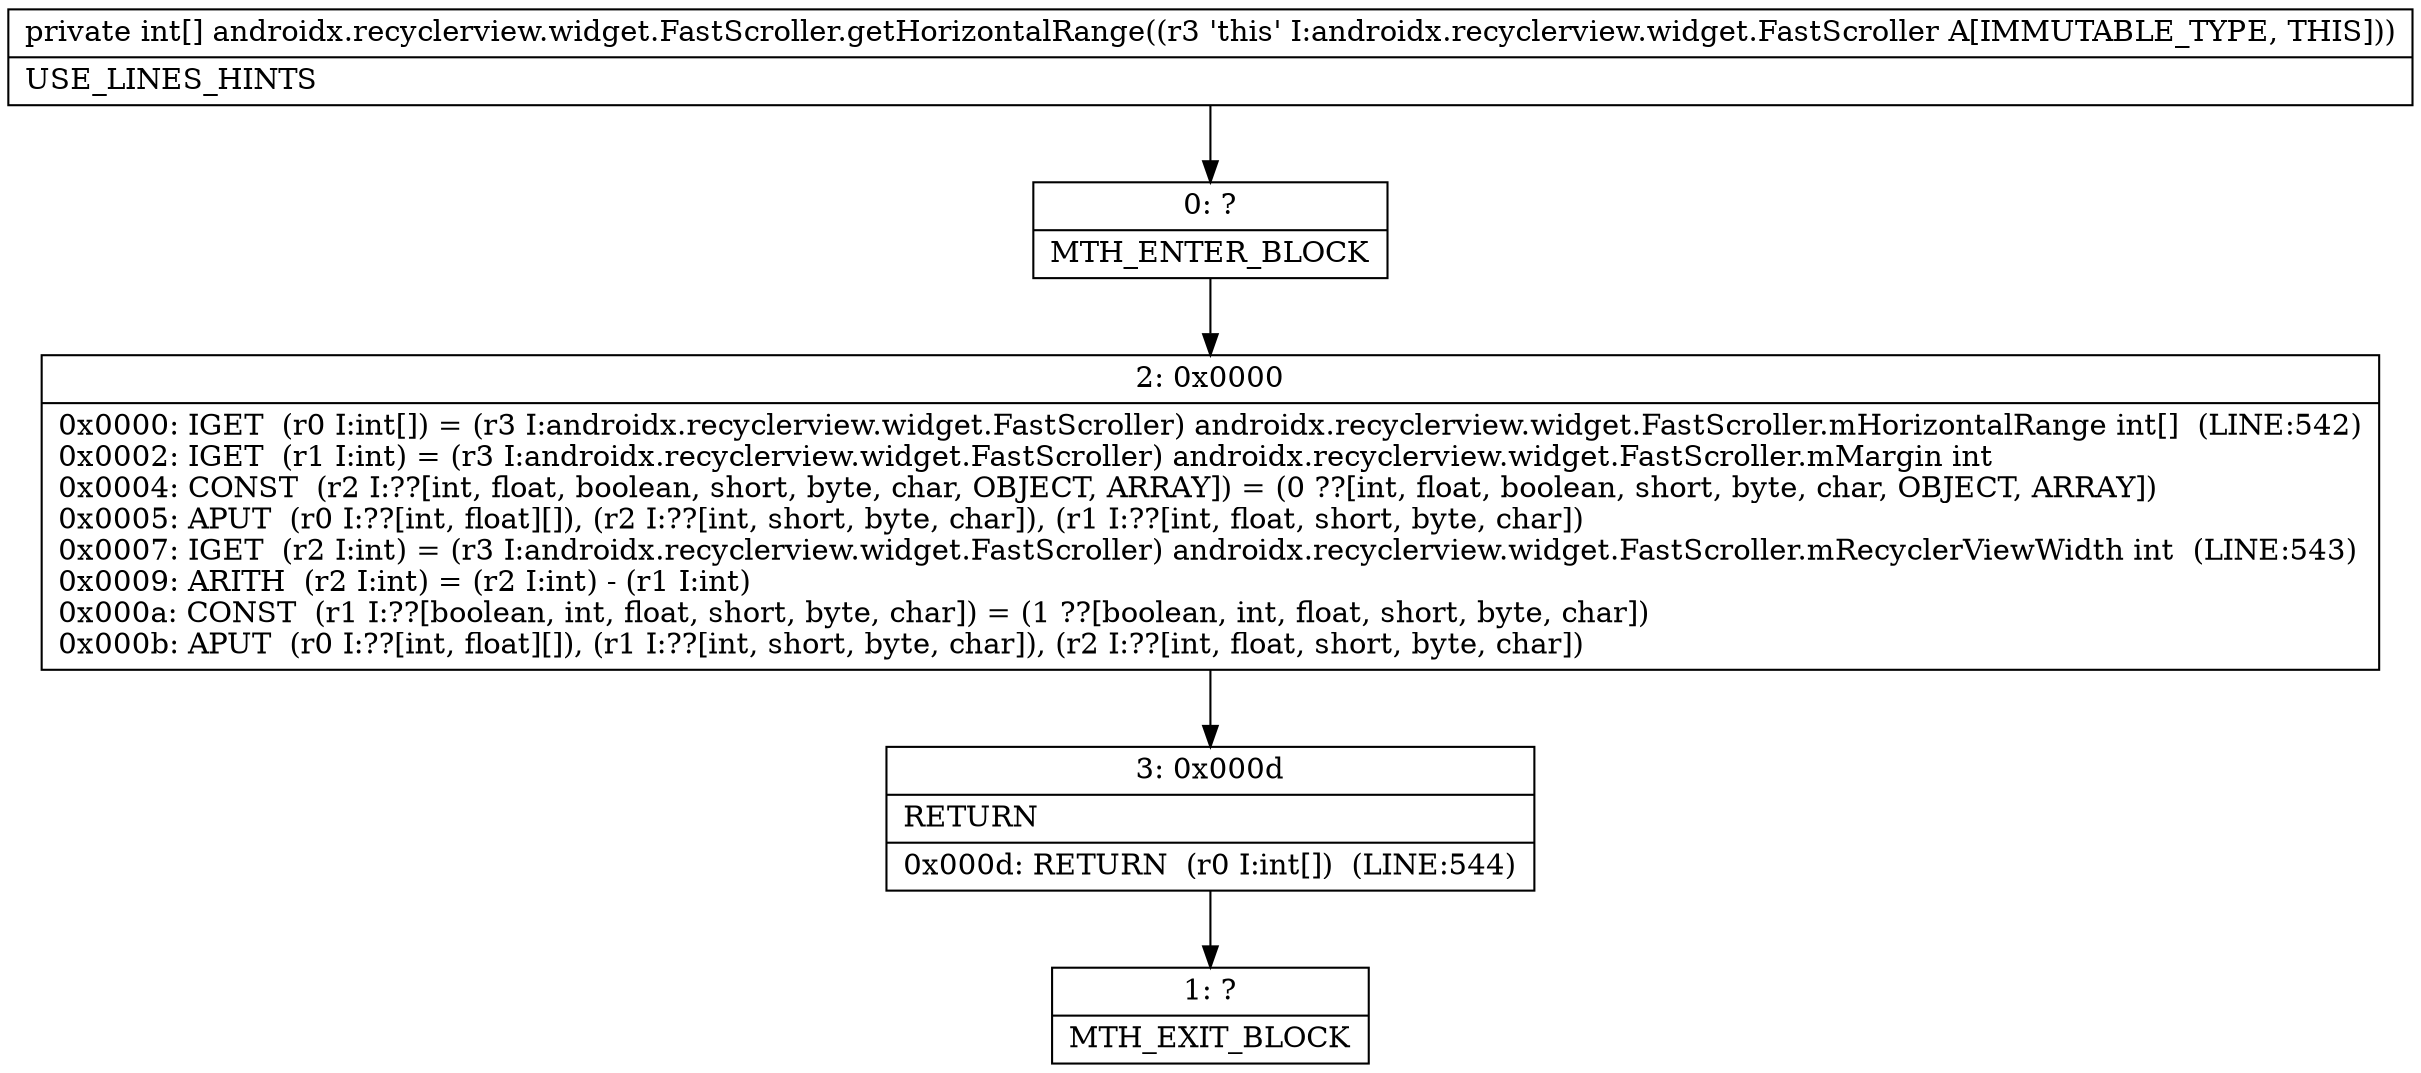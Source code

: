 digraph "CFG forandroidx.recyclerview.widget.FastScroller.getHorizontalRange()[I" {
Node_0 [shape=record,label="{0\:\ ?|MTH_ENTER_BLOCK\l}"];
Node_2 [shape=record,label="{2\:\ 0x0000|0x0000: IGET  (r0 I:int[]) = (r3 I:androidx.recyclerview.widget.FastScroller) androidx.recyclerview.widget.FastScroller.mHorizontalRange int[]  (LINE:542)\l0x0002: IGET  (r1 I:int) = (r3 I:androidx.recyclerview.widget.FastScroller) androidx.recyclerview.widget.FastScroller.mMargin int \l0x0004: CONST  (r2 I:??[int, float, boolean, short, byte, char, OBJECT, ARRAY]) = (0 ??[int, float, boolean, short, byte, char, OBJECT, ARRAY]) \l0x0005: APUT  (r0 I:??[int, float][]), (r2 I:??[int, short, byte, char]), (r1 I:??[int, float, short, byte, char]) \l0x0007: IGET  (r2 I:int) = (r3 I:androidx.recyclerview.widget.FastScroller) androidx.recyclerview.widget.FastScroller.mRecyclerViewWidth int  (LINE:543)\l0x0009: ARITH  (r2 I:int) = (r2 I:int) \- (r1 I:int) \l0x000a: CONST  (r1 I:??[boolean, int, float, short, byte, char]) = (1 ??[boolean, int, float, short, byte, char]) \l0x000b: APUT  (r0 I:??[int, float][]), (r1 I:??[int, short, byte, char]), (r2 I:??[int, float, short, byte, char]) \l}"];
Node_3 [shape=record,label="{3\:\ 0x000d|RETURN\l|0x000d: RETURN  (r0 I:int[])  (LINE:544)\l}"];
Node_1 [shape=record,label="{1\:\ ?|MTH_EXIT_BLOCK\l}"];
MethodNode[shape=record,label="{private int[] androidx.recyclerview.widget.FastScroller.getHorizontalRange((r3 'this' I:androidx.recyclerview.widget.FastScroller A[IMMUTABLE_TYPE, THIS]))  | USE_LINES_HINTS\l}"];
MethodNode -> Node_0;Node_0 -> Node_2;
Node_2 -> Node_3;
Node_3 -> Node_1;
}

